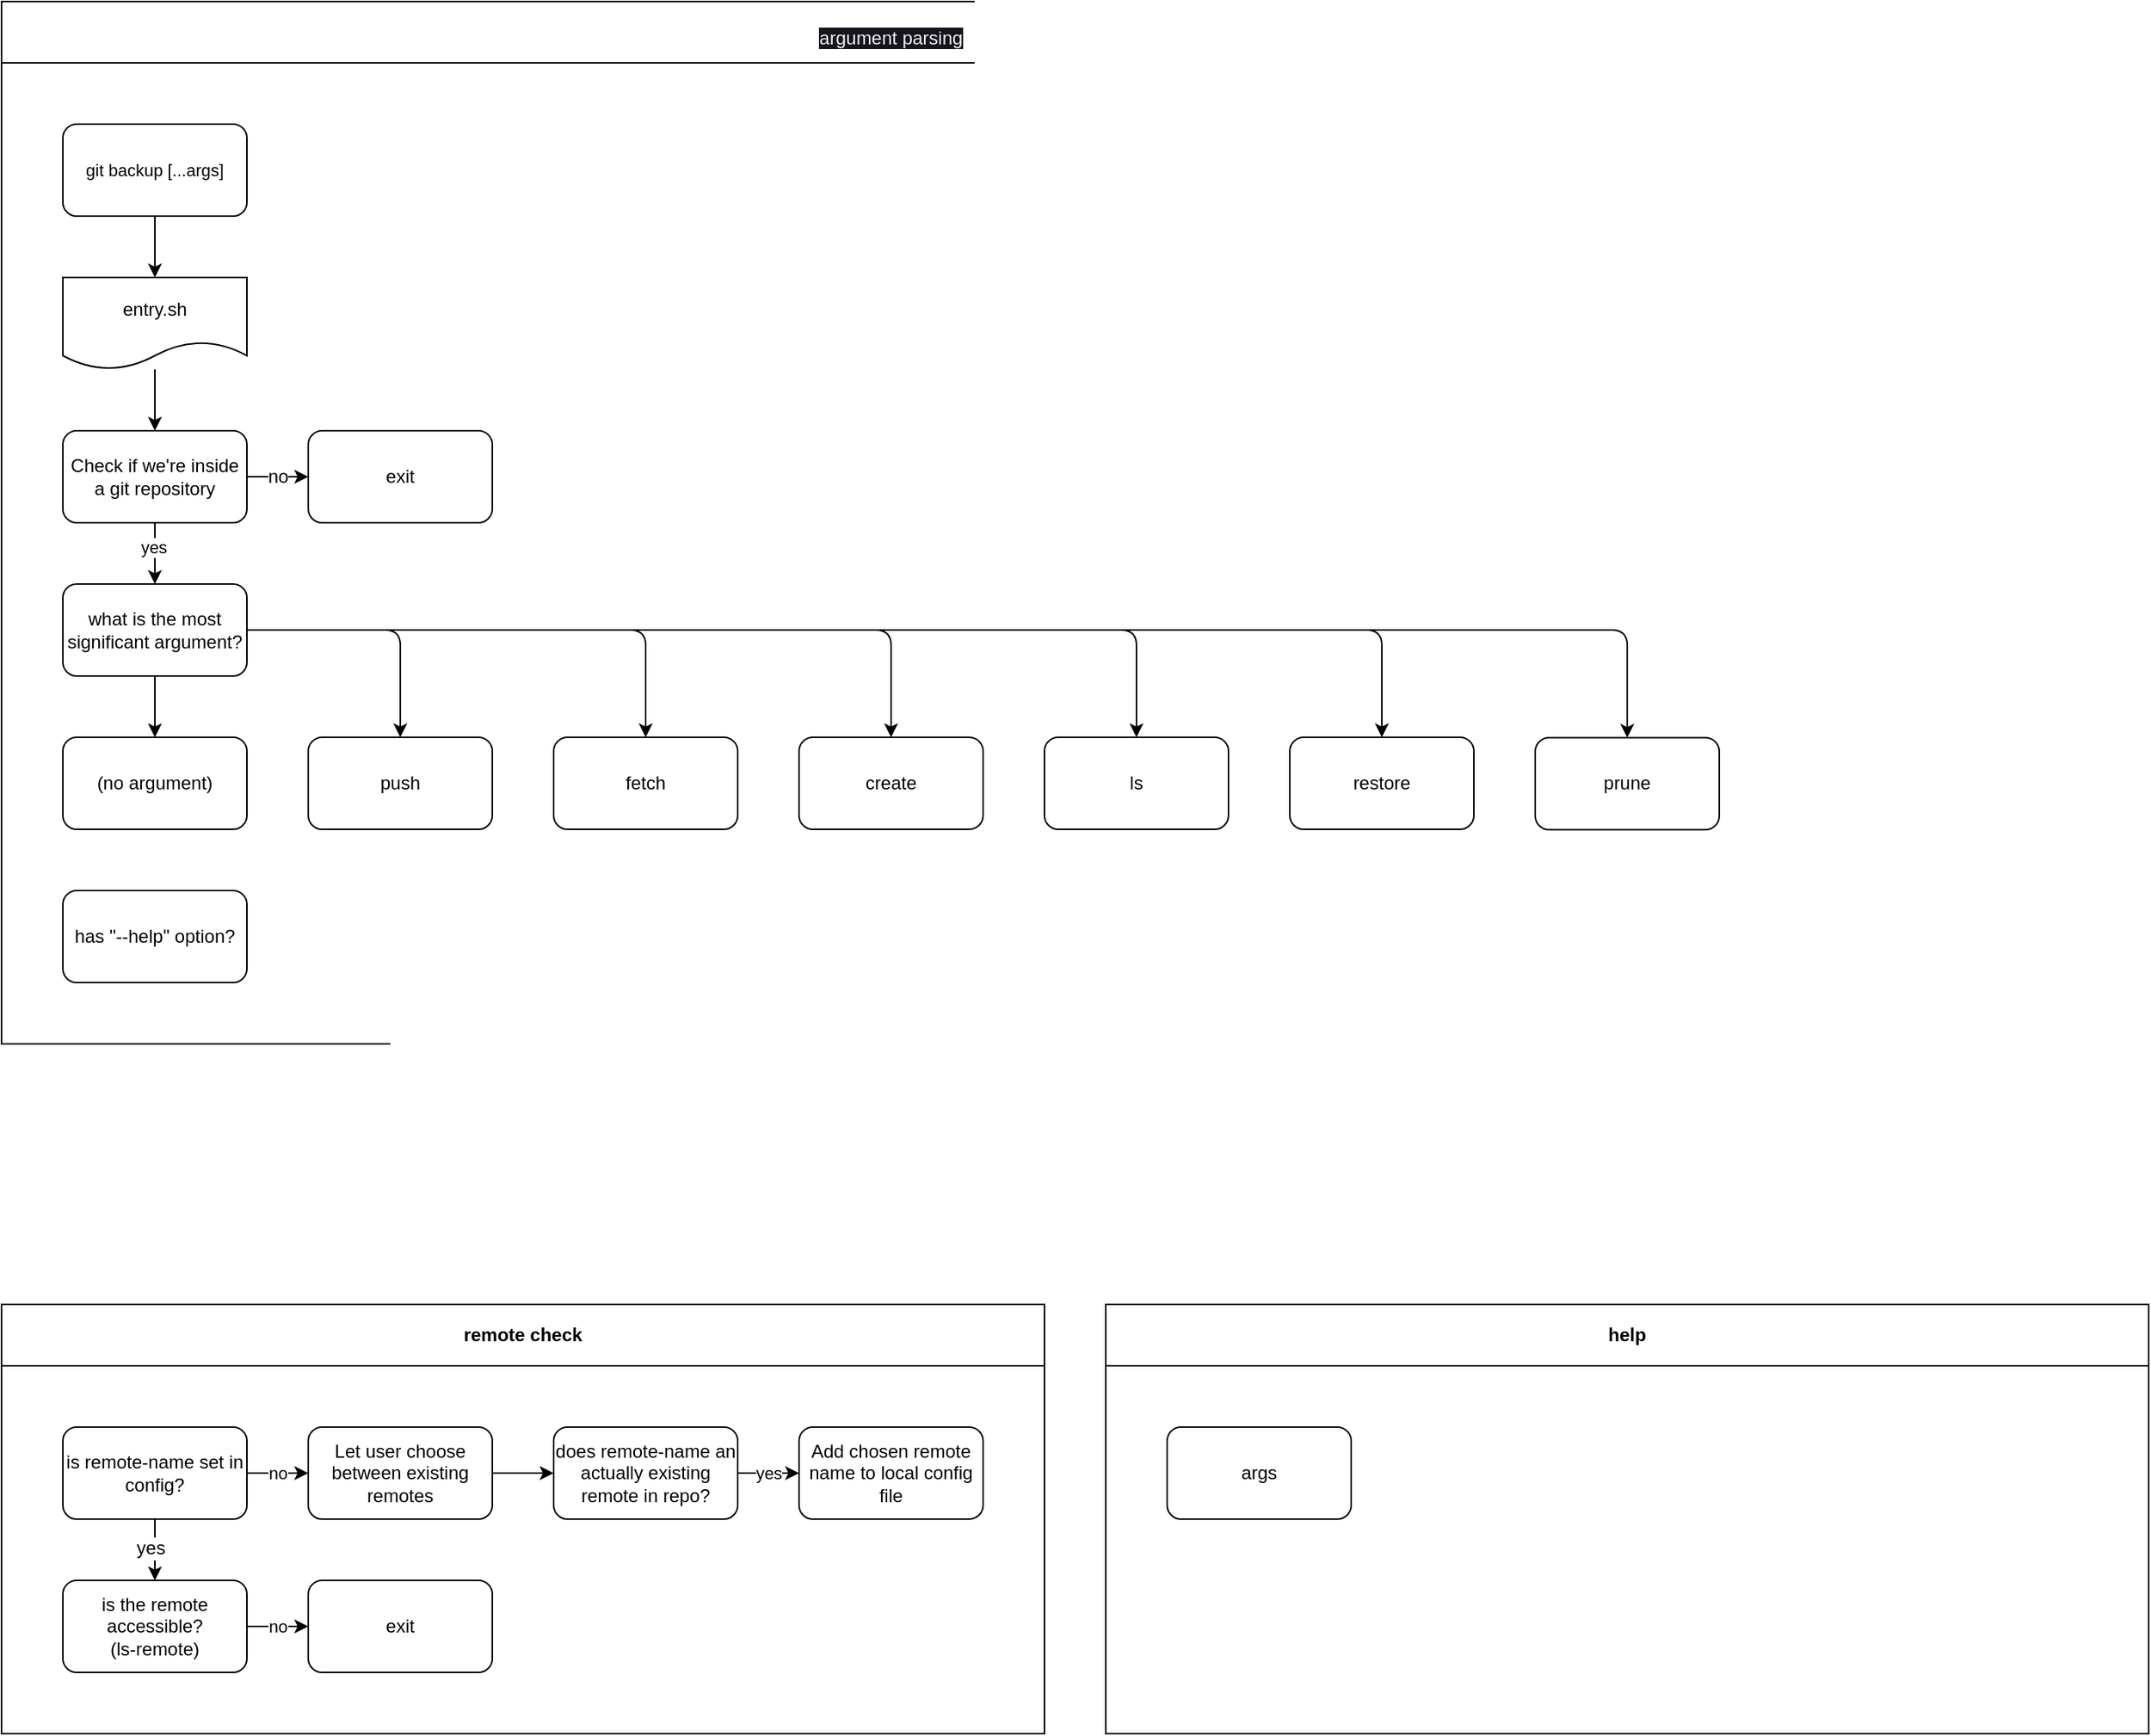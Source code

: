 <mxfile pages="3">
    <diagram id="0U89uGUqd00NW37p6G_T" name="command-entry">
        <mxGraphModel dx="247" dy="1962" grid="1" gridSize="10" guides="1" tooltips="1" connect="1" arrows="1" fold="1" page="0" pageScale="1" pageWidth="850" pageHeight="1100" math="0" shadow="0">
            <root>
                <mxCell id="0"/>
                <mxCell id="1" parent="0"/>
                <mxCell id="o8BamvyFfTVfImf22ajw-2" value="&lt;span style=&quot;color: rgb(240, 240, 240); font-family: Helvetica; font-size: 12px; font-style: normal; font-variant-ligatures: normal; font-variant-caps: normal; font-weight: 400; letter-spacing: normal; orphans: 2; text-align: center; text-indent: 0px; text-transform: none; widows: 2; word-spacing: 0px; -webkit-text-stroke-width: 0px; background-color: rgb(24, 20, 29); text-decoration-thickness: initial; text-decoration-style: initial; text-decoration-color: initial; float: none; display: inline !important;&quot;&gt;argument parsing&lt;/span&gt;" style="swimlane;whiteSpace=wrap;html=1;startSize=40;fontSize=24;" parent="1" vertex="1">
                    <mxGeometry x="880" y="-1040" width="1160" height="680" as="geometry"/>
                </mxCell>
                <mxCell id="o8BamvyFfTVfImf22ajw-3" style="edgeStyle=orthogonalEdgeStyle;rounded=0;orthogonalLoop=1;jettySize=auto;html=1;fontSize=12;" parent="o8BamvyFfTVfImf22ajw-2" source="o8BamvyFfTVfImf22ajw-4" target="o8BamvyFfTVfImf22ajw-8" edge="1">
                    <mxGeometry relative="1" as="geometry"/>
                </mxCell>
                <mxCell id="o8BamvyFfTVfImf22ajw-4" value="entry.sh" style="shape=document;whiteSpace=wrap;html=1;boundedLbl=1;" parent="o8BamvyFfTVfImf22ajw-2" vertex="1">
                    <mxGeometry x="40" y="180" width="120" height="60" as="geometry"/>
                </mxCell>
                <mxCell id="o8BamvyFfTVfImf22ajw-7" value="no" style="edgeStyle=orthogonalEdgeStyle;rounded=0;orthogonalLoop=1;jettySize=auto;html=1;fontSize=12;" parent="o8BamvyFfTVfImf22ajw-2" source="o8BamvyFfTVfImf22ajw-8" target="o8BamvyFfTVfImf22ajw-9" edge="1">
                    <mxGeometry relative="1" as="geometry"/>
                </mxCell>
                <mxCell id="82" style="edgeStyle=orthogonalEdgeStyle;html=1;" edge="1" parent="o8BamvyFfTVfImf22ajw-2" source="o8BamvyFfTVfImf22ajw-8" target="81">
                    <mxGeometry relative="1" as="geometry"/>
                </mxCell>
                <mxCell id="84" value="yes" style="edgeLabel;html=1;align=center;verticalAlign=middle;resizable=0;points=[];" vertex="1" connectable="0" parent="82">
                    <mxGeometry x="-0.216" y="-1" relative="1" as="geometry">
                        <mxPoint as="offset"/>
                    </mxGeometry>
                </mxCell>
                <mxCell id="o8BamvyFfTVfImf22ajw-8" value="Check if we're inside a git repository" style="rounded=1;whiteSpace=wrap;html=1;" parent="o8BamvyFfTVfImf22ajw-2" vertex="1">
                    <mxGeometry x="40" y="280" width="120" height="60" as="geometry"/>
                </mxCell>
                <mxCell id="o8BamvyFfTVfImf22ajw-9" value="exit" style="rounded=1;whiteSpace=wrap;html=1;" parent="o8BamvyFfTVfImf22ajw-2" vertex="1">
                    <mxGeometry x="200" y="280" width="120" height="60" as="geometry"/>
                </mxCell>
                <mxCell id="o8BamvyFfTVfImf22ajw-34" value="push" style="rounded=1;whiteSpace=wrap;html=1;" parent="o8BamvyFfTVfImf22ajw-2" vertex="1">
                    <mxGeometry x="200" y="480" width="120" height="60" as="geometry"/>
                </mxCell>
                <mxCell id="o8BamvyFfTVfImf22ajw-38" value="fetch" style="rounded=1;whiteSpace=wrap;html=1;" parent="o8BamvyFfTVfImf22ajw-2" vertex="1">
                    <mxGeometry x="360" y="480" width="120" height="60" as="geometry"/>
                </mxCell>
                <mxCell id="o8BamvyFfTVfImf22ajw-40" value="restore" style="rounded=1;whiteSpace=wrap;html=1;" parent="o8BamvyFfTVfImf22ajw-2" vertex="1">
                    <mxGeometry x="840" y="480" width="120" height="60" as="geometry"/>
                </mxCell>
                <mxCell id="o8BamvyFfTVfImf22ajw-42" value="prune" style="rounded=1;whiteSpace=wrap;html=1;" parent="o8BamvyFfTVfImf22ajw-2" vertex="1">
                    <mxGeometry x="1000" y="480.27" width="120" height="60" as="geometry"/>
                </mxCell>
                <mxCell id="o8BamvyFfTVfImf22ajw-44" value="ls" style="rounded=1;whiteSpace=wrap;html=1;" parent="o8BamvyFfTVfImf22ajw-2" vertex="1">
                    <mxGeometry x="680" y="480" width="120" height="60" as="geometry"/>
                </mxCell>
                <mxCell id="o8BamvyFfTVfImf22ajw-46" value="create" style="rounded=1;whiteSpace=wrap;html=1;" parent="o8BamvyFfTVfImf22ajw-2" vertex="1">
                    <mxGeometry x="520" y="480" width="120" height="60" as="geometry"/>
                </mxCell>
                <mxCell id="30" style="edgeStyle=none;html=1;" edge="1" parent="o8BamvyFfTVfImf22ajw-2" source="o8BamvyFfTVfImf22ajw-47" target="o8BamvyFfTVfImf22ajw-4">
                    <mxGeometry relative="1" as="geometry"/>
                </mxCell>
                <mxCell id="o8BamvyFfTVfImf22ajw-47" value="&lt;span style=&quot;font-size: 11px;&quot;&gt;git backup [...args]&lt;/span&gt;" style="rounded=1;whiteSpace=wrap;html=1;fillColor=default;labelBackgroundColor=none;fontColor=default;" parent="o8BamvyFfTVfImf22ajw-2" vertex="1">
                    <mxGeometry x="40" y="80" width="120" height="60" as="geometry"/>
                </mxCell>
                <mxCell id="52" value="no" style="edgeStyle=orthogonalEdgeStyle;html=1;" edge="1" parent="o8BamvyFfTVfImf22ajw-2" source="2">
                    <mxGeometry relative="1" as="geometry">
                        <mxPoint x="500" y="579.93" as="targetPoint"/>
                        <Array as="points">
                            <mxPoint x="660" y="559.93"/>
                            <mxPoint x="500" y="559.93"/>
                        </Array>
                    </mxGeometry>
                </mxCell>
                <mxCell id="83" value="" style="edgeStyle=orthogonalEdgeStyle;html=1;" edge="1" parent="o8BamvyFfTVfImf22ajw-2" source="81" target="91">
                    <mxGeometry relative="1" as="geometry">
                        <mxPoint x="100" y="480.0" as="targetPoint"/>
                    </mxGeometry>
                </mxCell>
                <mxCell id="97" style="edgeStyle=orthogonalEdgeStyle;html=1;" edge="1" parent="o8BamvyFfTVfImf22ajw-2" source="81" target="o8BamvyFfTVfImf22ajw-34">
                    <mxGeometry relative="1" as="geometry"/>
                </mxCell>
                <mxCell id="98" style="edgeStyle=orthogonalEdgeStyle;html=1;" edge="1" parent="o8BamvyFfTVfImf22ajw-2" source="81" target="o8BamvyFfTVfImf22ajw-38">
                    <mxGeometry relative="1" as="geometry"/>
                </mxCell>
                <mxCell id="99" style="edgeStyle=orthogonalEdgeStyle;html=1;" edge="1" parent="o8BamvyFfTVfImf22ajw-2" source="81" target="o8BamvyFfTVfImf22ajw-46">
                    <mxGeometry relative="1" as="geometry"/>
                </mxCell>
                <mxCell id="100" style="edgeStyle=orthogonalEdgeStyle;html=1;" edge="1" parent="o8BamvyFfTVfImf22ajw-2" source="81" target="o8BamvyFfTVfImf22ajw-44">
                    <mxGeometry relative="1" as="geometry"/>
                </mxCell>
                <mxCell id="101" style="edgeStyle=orthogonalEdgeStyle;html=1;" edge="1" parent="o8BamvyFfTVfImf22ajw-2" source="81" target="o8BamvyFfTVfImf22ajw-40">
                    <mxGeometry relative="1" as="geometry"/>
                </mxCell>
                <mxCell id="102" style="edgeStyle=orthogonalEdgeStyle;html=1;" edge="1" parent="o8BamvyFfTVfImf22ajw-2" source="81" target="o8BamvyFfTVfImf22ajw-42">
                    <mxGeometry relative="1" as="geometry"/>
                </mxCell>
                <mxCell id="81" value="what is the most significant argument?" style="rounded=1;whiteSpace=wrap;html=1;" vertex="1" parent="o8BamvyFfTVfImf22ajw-2">
                    <mxGeometry x="40" y="380" width="120" height="60" as="geometry"/>
                </mxCell>
                <mxCell id="91" value="(no argument)" style="rounded=1;whiteSpace=wrap;html=1;" vertex="1" parent="o8BamvyFfTVfImf22ajw-2">
                    <mxGeometry x="40" y="480" width="120" height="60" as="geometry"/>
                </mxCell>
                <mxCell id="95" value="has &quot;--help&quot; option?" style="rounded=1;whiteSpace=wrap;html=1;" vertex="1" parent="o8BamvyFfTVfImf22ajw-2">
                    <mxGeometry x="40" y="580" width="120" height="60" as="geometry"/>
                </mxCell>
                <mxCell id="65" value="remote check" style="swimlane;whiteSpace=wrap;html=1;startSize=40;" vertex="1" parent="1">
                    <mxGeometry x="880" y="-190" width="680" height="280" as="geometry"/>
                </mxCell>
                <mxCell id="56" value="is remote-name set in config?" style="rounded=1;whiteSpace=wrap;html=1;" vertex="1" parent="65">
                    <mxGeometry x="40" y="80.0" width="120" height="60" as="geometry"/>
                </mxCell>
                <mxCell id="58" value="is the remote accessible?&lt;br&gt;(ls-remote)" style="rounded=1;whiteSpace=wrap;html=1;" vertex="1" parent="65">
                    <mxGeometry x="40" y="180.0" width="120" height="60" as="geometry"/>
                </mxCell>
                <mxCell id="53" style="edgeStyle=orthogonalEdgeStyle;rounded=0;orthogonalLoop=1;jettySize=auto;html=1;fontSize=12;" edge="1" parent="65" source="56" target="58">
                    <mxGeometry relative="1" as="geometry"/>
                </mxCell>
                <mxCell id="54" value="yes" style="edgeLabel;html=1;align=center;verticalAlign=middle;resizable=0;points=[];fontSize=12;" vertex="1" connectable="0" parent="53">
                    <mxGeometry x="-0.078" y="-3" relative="1" as="geometry">
                        <mxPoint as="offset"/>
                    </mxGeometry>
                </mxCell>
                <mxCell id="60" value="Let user choose between existing remotes" style="rounded=1;whiteSpace=wrap;html=1;" vertex="1" parent="65">
                    <mxGeometry x="200" y="80.0" width="120" height="60" as="geometry"/>
                </mxCell>
                <mxCell id="55" value="no" style="edgeStyle=none;html=1;" edge="1" parent="65" source="56" target="60">
                    <mxGeometry relative="1" as="geometry"/>
                </mxCell>
                <mxCell id="61" value="Add chosen remote name to local config file" style="rounded=1;whiteSpace=wrap;html=1;" vertex="1" parent="65">
                    <mxGeometry x="520" y="80.0" width="120" height="60" as="geometry"/>
                </mxCell>
                <mxCell id="62" value="yes" style="edgeStyle=orthogonalEdgeStyle;html=1;rounded=0;" edge="1" parent="65" source="63" target="61">
                    <mxGeometry relative="1" as="geometry"/>
                </mxCell>
                <mxCell id="63" value="does remote-name an actually existing remote in repo?" style="rounded=1;whiteSpace=wrap;html=1;" vertex="1" parent="65">
                    <mxGeometry x="360" y="80.0" width="120" height="60" as="geometry"/>
                </mxCell>
                <mxCell id="59" style="edgeStyle=none;html=1;" edge="1" parent="65" source="60" target="63">
                    <mxGeometry relative="1" as="geometry"/>
                </mxCell>
                <mxCell id="64" value="exit" style="rounded=1;whiteSpace=wrap;html=1;" vertex="1" parent="65">
                    <mxGeometry x="200" y="180.0" width="120" height="60" as="geometry"/>
                </mxCell>
                <mxCell id="57" value="no" style="edgeStyle=none;html=1;" edge="1" parent="65" source="58" target="64">
                    <mxGeometry relative="1" as="geometry"/>
                </mxCell>
                <mxCell id="67" value="help" style="swimlane;whiteSpace=wrap;html=1;startSize=40;" vertex="1" parent="1">
                    <mxGeometry x="1600" y="-190" width="680" height="280" as="geometry"/>
                </mxCell>
                <mxCell id="68" value="args" style="rounded=1;whiteSpace=wrap;html=1;" vertex="1" parent="67">
                    <mxGeometry x="40" y="80.0" width="120" height="60" as="geometry"/>
                </mxCell>
            </root>
        </mxGraphModel>
    </diagram>
</mxfile>